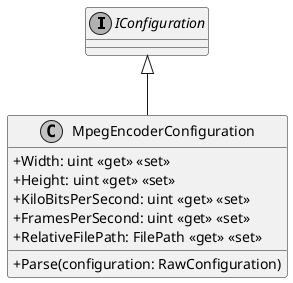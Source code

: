 @startuml
skinparam monochrome true
skinparam classAttributeIconSize 0

interface IConfiguration
!startsub default
class MpegEncoderConfiguration {
    + Width: uint <<get>> <<set>>
    + Height: uint <<get>> <<set>>
    + KiloBitsPerSecond: uint <<get>> <<set>>
    + FramesPerSecond: uint <<get>> <<set>>
    + RelativeFilePath: FilePath <<get>> <<set>>
    + Parse(configuration: RawConfiguration)
}
!endsub

IConfiguration <|-- MpegEncoderConfiguration
@enduml